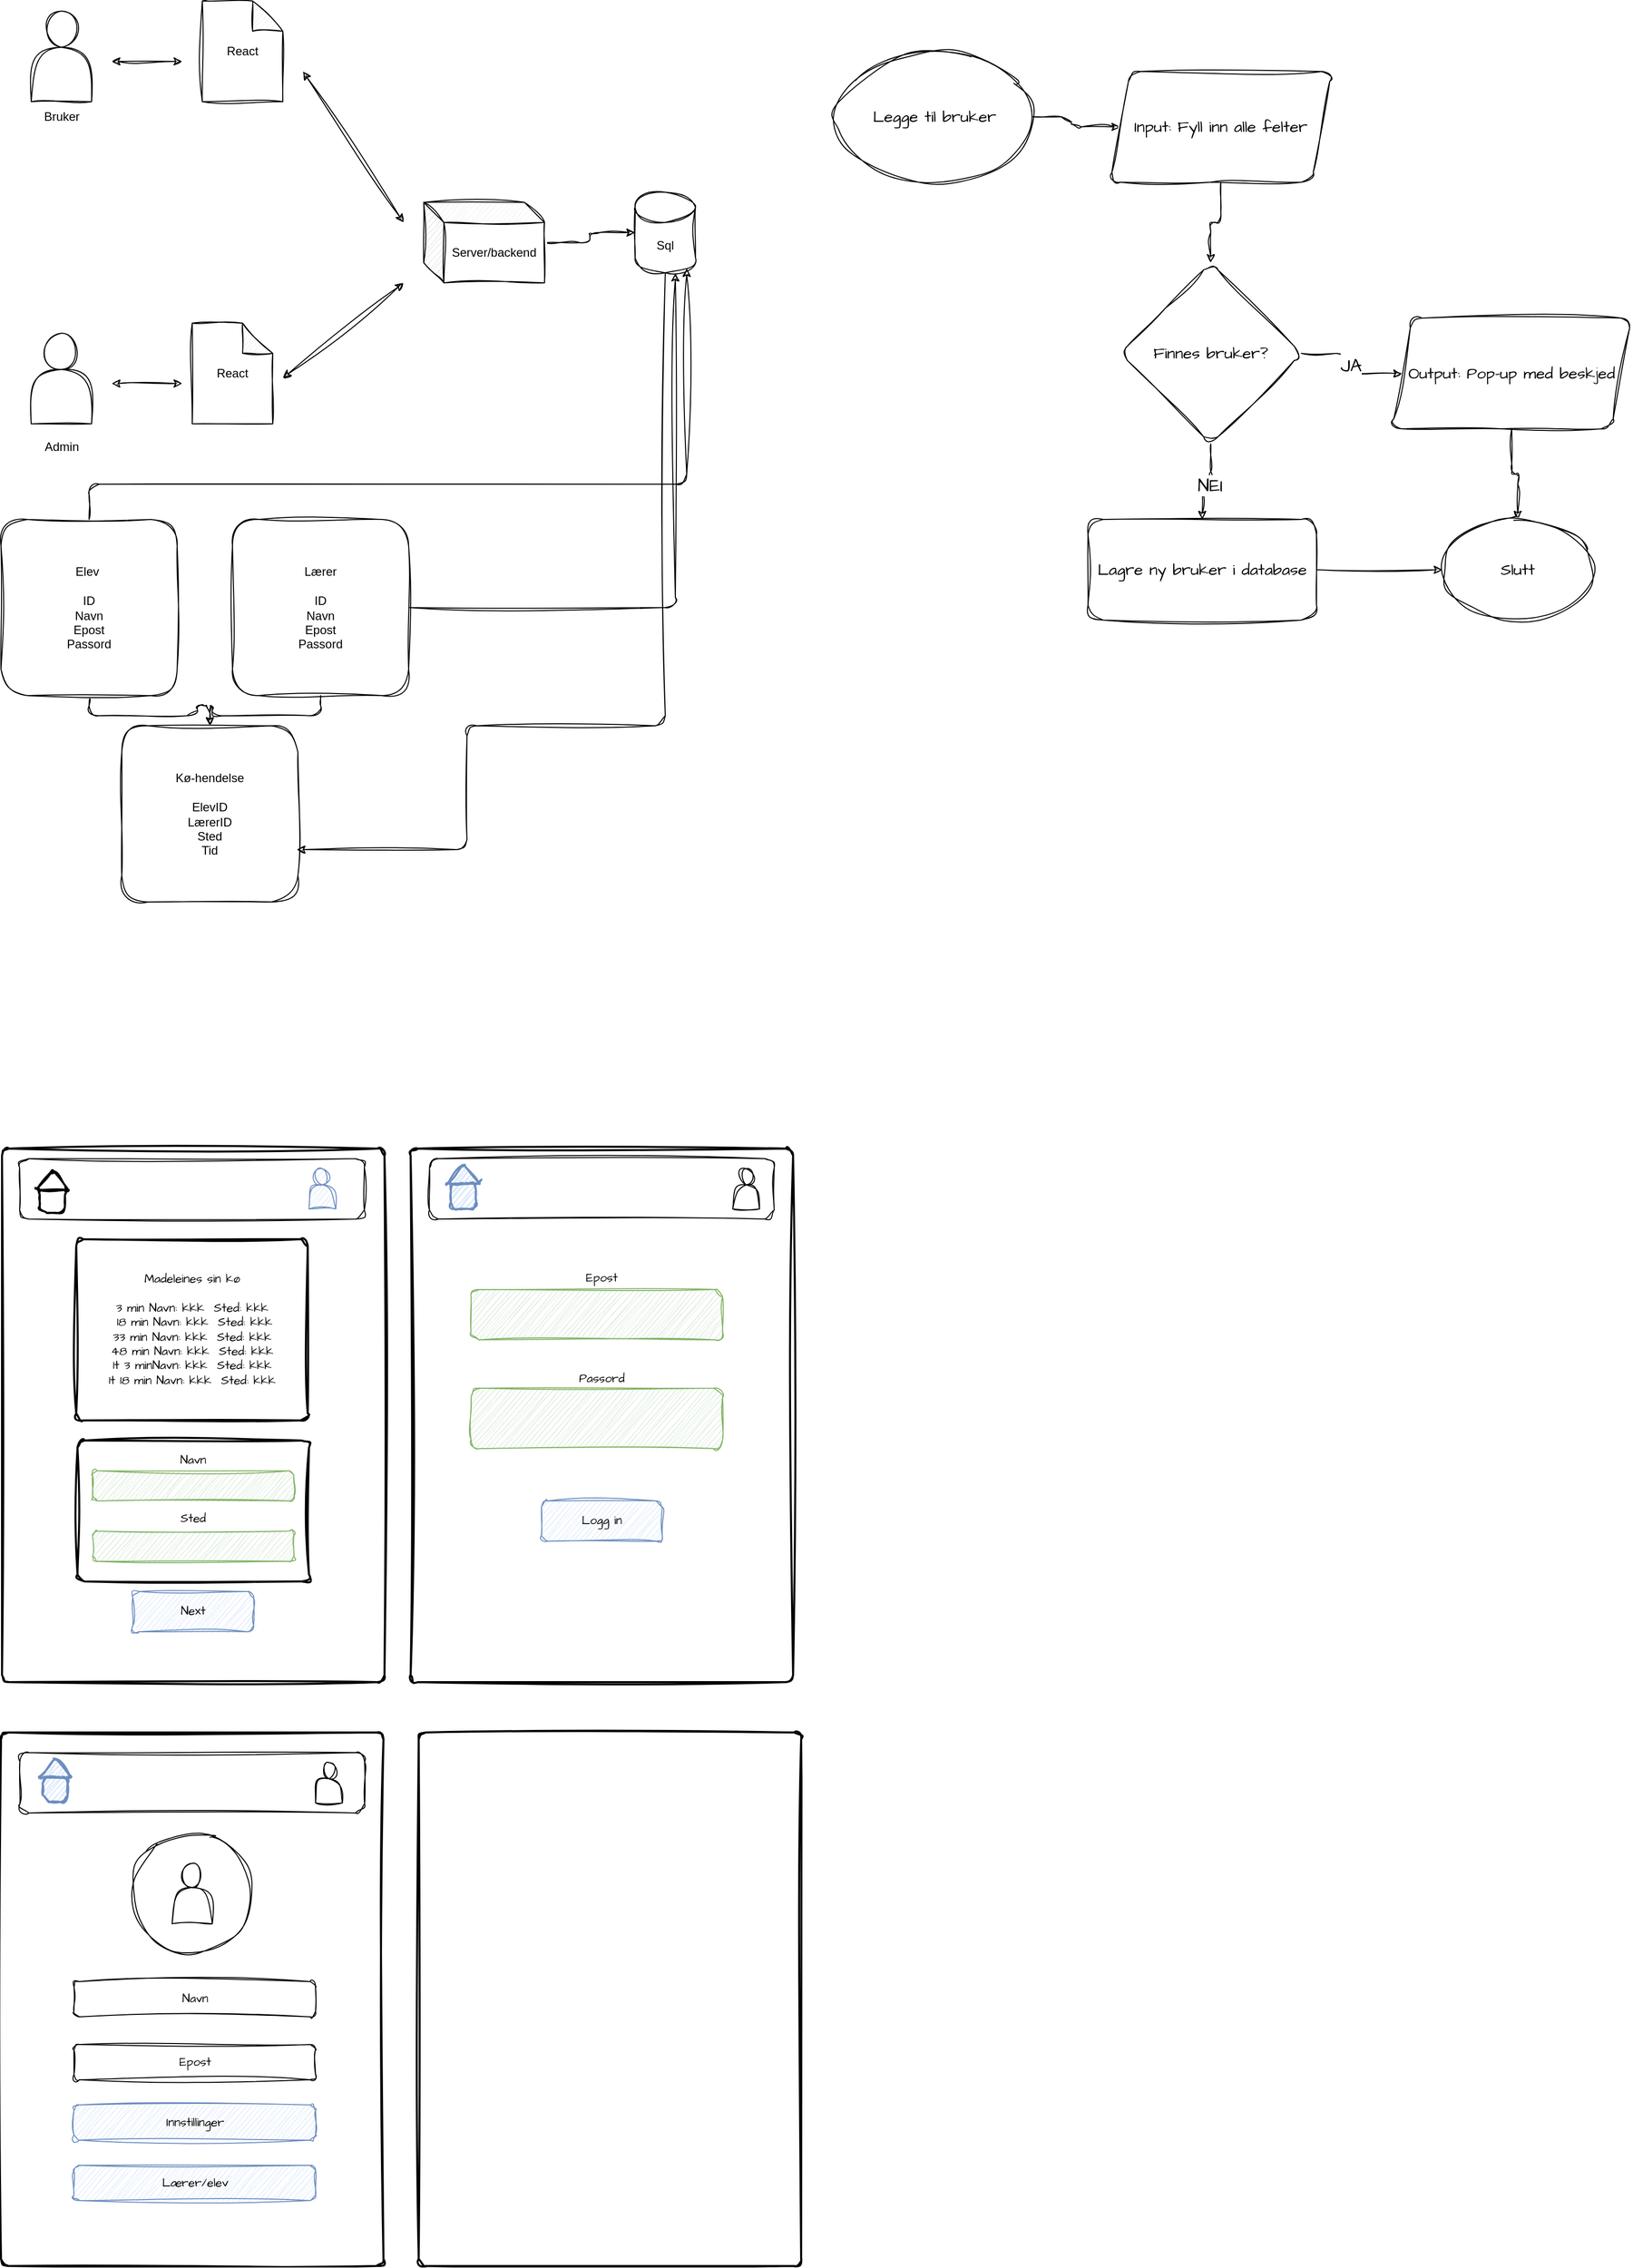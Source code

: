 <mxfile version="24.0.6" type="github">
  <diagram name="Page-1" id="Rx_YLtBI61bsMLxiEJsA">
    <mxGraphModel dx="1272" dy="869" grid="1" gridSize="10" guides="1" tooltips="1" connect="1" arrows="1" fold="1" page="1" pageScale="1" pageWidth="827" pageHeight="1169" math="0" shadow="0">
      <root>
        <mxCell id="0" />
        <mxCell id="1" parent="0" />
        <mxCell id="UcJWz_8d8To1PZe0N2ql-1" value="" style="shape=actor;whiteSpace=wrap;html=1;sketch=1;curveFitting=1;jiggle=2;rounded=1;" vertex="1" parent="1">
          <mxGeometry x="50" y="80" width="60" height="90" as="geometry" />
        </mxCell>
        <mxCell id="UcJWz_8d8To1PZe0N2ql-3" value="" style="shape=actor;whiteSpace=wrap;html=1;sketch=1;curveFitting=1;jiggle=2;rounded=1;" vertex="1" parent="1">
          <mxGeometry x="50" y="400" width="60" height="90" as="geometry" />
        </mxCell>
        <mxCell id="UcJWz_8d8To1PZe0N2ql-4" value="React" style="shape=note;whiteSpace=wrap;html=1;backgroundOutline=1;darkOpacity=0.05;sketch=1;curveFitting=1;jiggle=2;rounded=1;" vertex="1" parent="1">
          <mxGeometry x="220" y="70" width="80" height="100" as="geometry" />
        </mxCell>
        <mxCell id="UcJWz_8d8To1PZe0N2ql-5" value="React" style="shape=note;whiteSpace=wrap;html=1;backgroundOutline=1;darkOpacity=0.05;sketch=1;curveFitting=1;jiggle=2;rounded=1;" vertex="1" parent="1">
          <mxGeometry x="210" y="390" width="80" height="100" as="geometry" />
        </mxCell>
        <mxCell id="UcJWz_8d8To1PZe0N2ql-6" value="Sql" style="shape=cylinder3;whiteSpace=wrap;html=1;boundedLbl=1;backgroundOutline=1;size=15;sketch=1;curveFitting=1;jiggle=2;rounded=1;" vertex="1" parent="1">
          <mxGeometry x="650" y="260" width="60" height="80" as="geometry" />
        </mxCell>
        <mxCell id="UcJWz_8d8To1PZe0N2ql-7" value="" style="endArrow=classic;startArrow=classic;html=1;rounded=1;sketch=1;curveFitting=1;jiggle=2;" edge="1" parent="1">
          <mxGeometry width="50" height="50" relative="1" as="geometry">
            <mxPoint x="130" y="450" as="sourcePoint" />
            <mxPoint x="200" y="450" as="targetPoint" />
          </mxGeometry>
        </mxCell>
        <mxCell id="UcJWz_8d8To1PZe0N2ql-8" value="" style="endArrow=classic;startArrow=classic;html=1;rounded=1;sketch=1;curveFitting=1;jiggle=2;" edge="1" parent="1">
          <mxGeometry width="50" height="50" relative="1" as="geometry">
            <mxPoint x="130" y="130" as="sourcePoint" />
            <mxPoint x="200" y="130" as="targetPoint" />
          </mxGeometry>
        </mxCell>
        <mxCell id="UcJWz_8d8To1PZe0N2ql-11" value="" style="edgeStyle=orthogonalEdgeStyle;rounded=1;orthogonalLoop=1;jettySize=auto;html=1;sketch=1;curveFitting=1;jiggle=2;" edge="1" parent="1" source="UcJWz_8d8To1PZe0N2ql-10" target="UcJWz_8d8To1PZe0N2ql-6">
          <mxGeometry relative="1" as="geometry" />
        </mxCell>
        <mxCell id="UcJWz_8d8To1PZe0N2ql-10" value="Server/backend" style="shape=cube;whiteSpace=wrap;html=1;boundedLbl=1;backgroundOutline=1;darkOpacity=0.05;darkOpacity2=0.1;sketch=1;curveFitting=1;jiggle=2;rounded=1;" vertex="1" parent="1">
          <mxGeometry x="440" y="270" width="120" height="80" as="geometry" />
        </mxCell>
        <mxCell id="UcJWz_8d8To1PZe0N2ql-12" value="" style="endArrow=classic;startArrow=classic;html=1;rounded=1;sketch=1;curveFitting=1;jiggle=2;" edge="1" parent="1">
          <mxGeometry width="50" height="50" relative="1" as="geometry">
            <mxPoint x="300" y="444.5" as="sourcePoint" />
            <mxPoint x="420" y="350" as="targetPoint" />
          </mxGeometry>
        </mxCell>
        <mxCell id="UcJWz_8d8To1PZe0N2ql-13" value="" style="endArrow=classic;startArrow=classic;html=1;rounded=1;sketch=1;curveFitting=1;jiggle=2;" edge="1" parent="1">
          <mxGeometry width="50" height="50" relative="1" as="geometry">
            <mxPoint x="320" y="140" as="sourcePoint" />
            <mxPoint x="420" y="290" as="targetPoint" />
          </mxGeometry>
        </mxCell>
        <mxCell id="UcJWz_8d8To1PZe0N2ql-14" value="Admin" style="text;html=1;align=center;verticalAlign=middle;resizable=0;points=[];autosize=1;strokeColor=none;fillColor=none;sketch=1;curveFitting=1;jiggle=2;rounded=1;" vertex="1" parent="1">
          <mxGeometry x="50" y="498" width="60" height="30" as="geometry" />
        </mxCell>
        <mxCell id="UcJWz_8d8To1PZe0N2ql-15" value="Bruker" style="text;html=1;align=center;verticalAlign=middle;resizable=0;points=[];autosize=1;strokeColor=none;fillColor=none;sketch=1;curveFitting=1;jiggle=2;rounded=1;" vertex="1" parent="1">
          <mxGeometry x="50" y="170" width="60" height="30" as="geometry" />
        </mxCell>
        <mxCell id="UcJWz_8d8To1PZe0N2ql-22" value="" style="edgeStyle=orthogonalEdgeStyle;rounded=1;orthogonalLoop=1;jettySize=auto;html=1;sketch=1;curveFitting=1;jiggle=2;" edge="1" parent="1" source="UcJWz_8d8To1PZe0N2ql-16" target="UcJWz_8d8To1PZe0N2ql-21">
          <mxGeometry relative="1" as="geometry" />
        </mxCell>
        <mxCell id="UcJWz_8d8To1PZe0N2ql-16" value="Elev&amp;nbsp;&lt;div&gt;&lt;br&gt;&lt;/div&gt;&lt;div&gt;ID&lt;/div&gt;&lt;div&gt;Navn&lt;/div&gt;&lt;div&gt;Epost&lt;/div&gt;&lt;div&gt;Passord&lt;/div&gt;" style="whiteSpace=wrap;html=1;aspect=fixed;sketch=1;curveFitting=1;jiggle=2;rounded=1;" vertex="1" parent="1">
          <mxGeometry x="20" y="585" width="175" height="175" as="geometry" />
        </mxCell>
        <mxCell id="UcJWz_8d8To1PZe0N2ql-23" value="" style="edgeStyle=orthogonalEdgeStyle;rounded=1;orthogonalLoop=1;jettySize=auto;html=1;sketch=1;curveFitting=1;jiggle=2;" edge="1" parent="1" source="UcJWz_8d8To1PZe0N2ql-19" target="UcJWz_8d8To1PZe0N2ql-21">
          <mxGeometry relative="1" as="geometry" />
        </mxCell>
        <mxCell id="UcJWz_8d8To1PZe0N2ql-25" style="edgeStyle=orthogonalEdgeStyle;rounded=1;orthogonalLoop=1;jettySize=auto;html=1;sketch=1;curveFitting=1;jiggle=2;" edge="1" parent="1" source="UcJWz_8d8To1PZe0N2ql-19" target="UcJWz_8d8To1PZe0N2ql-6">
          <mxGeometry relative="1" as="geometry">
            <Array as="points">
              <mxPoint x="690" y="673" />
            </Array>
          </mxGeometry>
        </mxCell>
        <mxCell id="UcJWz_8d8To1PZe0N2ql-19" value="Lærer&lt;div&gt;&lt;br&gt;&lt;/div&gt;&lt;div&gt;ID&lt;/div&gt;&lt;div&gt;Navn&lt;/div&gt;&lt;div&gt;Epost&lt;/div&gt;&lt;div&gt;Passord&lt;/div&gt;" style="whiteSpace=wrap;html=1;aspect=fixed;sketch=1;curveFitting=1;jiggle=2;rounded=1;" vertex="1" parent="1">
          <mxGeometry x="250" y="585" width="175" height="175" as="geometry" />
        </mxCell>
        <mxCell id="UcJWz_8d8To1PZe0N2ql-21" value="Kø-hendelse&lt;div&gt;&lt;br&gt;&lt;/div&gt;&lt;div&gt;ElevID&lt;/div&gt;&lt;div&gt;LærerID&lt;/div&gt;&lt;div&gt;Sted&lt;/div&gt;&lt;div&gt;Tid&lt;/div&gt;" style="whiteSpace=wrap;html=1;aspect=fixed;sketch=1;curveFitting=1;jiggle=2;rounded=1;" vertex="1" parent="1">
          <mxGeometry x="140" y="790" width="175" height="175" as="geometry" />
        </mxCell>
        <mxCell id="UcJWz_8d8To1PZe0N2ql-24" style="edgeStyle=orthogonalEdgeStyle;rounded=1;orthogonalLoop=1;jettySize=auto;html=1;entryX=0.994;entryY=0.703;entryDx=0;entryDy=0;entryPerimeter=0;sketch=1;curveFitting=1;jiggle=2;" edge="1" parent="1" source="UcJWz_8d8To1PZe0N2ql-6" target="UcJWz_8d8To1PZe0N2ql-21">
          <mxGeometry relative="1" as="geometry">
            <Array as="points">
              <mxPoint x="680" y="790" />
              <mxPoint x="483" y="790" />
              <mxPoint x="483" y="913" />
            </Array>
          </mxGeometry>
        </mxCell>
        <mxCell id="UcJWz_8d8To1PZe0N2ql-26" style="edgeStyle=orthogonalEdgeStyle;rounded=1;orthogonalLoop=1;jettySize=auto;html=1;entryX=0.855;entryY=1;entryDx=0;entryDy=-4.35;entryPerimeter=0;sketch=1;curveFitting=1;jiggle=2;" edge="1" parent="1" source="UcJWz_8d8To1PZe0N2ql-16" target="UcJWz_8d8To1PZe0N2ql-6">
          <mxGeometry relative="1" as="geometry">
            <Array as="points">
              <mxPoint x="108" y="550" />
              <mxPoint x="701" y="550" />
            </Array>
          </mxGeometry>
        </mxCell>
        <mxCell id="UcJWz_8d8To1PZe0N2ql-33" value="" style="rounded=1;whiteSpace=wrap;html=1;absoluteArcSize=1;arcSize=14;strokeWidth=2;sketch=1;hachureGap=4;jiggle=2;curveFitting=1;fontFamily=Architects Daughter;fontSource=https%3A%2F%2Ffonts.googleapis.com%2Fcss%3Ffamily%3DArchitects%2BDaughter;" vertex="1" parent="1">
          <mxGeometry x="21" y="1210" width="380" height="530" as="geometry" />
        </mxCell>
        <mxCell id="UcJWz_8d8To1PZe0N2ql-34" value="Epost&lt;div&gt;&lt;br&gt;&lt;/div&gt;&lt;div&gt;&lt;br&gt;&lt;/div&gt;&lt;div&gt;&lt;br&gt;&lt;/div&gt;&lt;div&gt;&lt;br&gt;&lt;/div&gt;&lt;div&gt;&lt;br&gt;&lt;/div&gt;&lt;div&gt;&lt;br&gt;&lt;/div&gt;&lt;div&gt;Passord&lt;/div&gt;&lt;div&gt;&lt;br&gt;&lt;/div&gt;&lt;div&gt;&lt;br&gt;&lt;/div&gt;&lt;div&gt;&lt;br&gt;&lt;/div&gt;&lt;div&gt;&lt;br&gt;&lt;/div&gt;&lt;div&gt;&lt;br&gt;&lt;/div&gt;&lt;div&gt;&lt;br&gt;&lt;/div&gt;&lt;div&gt;&lt;br&gt;&lt;/div&gt;&lt;div&gt;&lt;br&gt;&lt;/div&gt;&lt;div&gt;&lt;br&gt;&lt;/div&gt;&lt;div&gt;&lt;br&gt;&lt;/div&gt;&lt;div&gt;&lt;br&gt;&lt;/div&gt;&lt;div&gt;&lt;br&gt;&lt;/div&gt;" style="rounded=1;whiteSpace=wrap;html=1;absoluteArcSize=1;arcSize=14;strokeWidth=2;sketch=1;hachureGap=4;jiggle=2;curveFitting=1;fontFamily=Architects Daughter;fontSource=https%3A%2F%2Ffonts.googleapis.com%2Fcss%3Ffamily%3DArchitects%2BDaughter;" vertex="1" parent="1">
          <mxGeometry x="427" y="1210" width="380" height="530" as="geometry" />
        </mxCell>
        <mxCell id="UcJWz_8d8To1PZe0N2ql-35" value="" style="rounded=1;whiteSpace=wrap;html=1;absoluteArcSize=1;arcSize=14;strokeWidth=2;sketch=1;hachureGap=4;jiggle=2;curveFitting=1;fontFamily=Architects Daughter;fontSource=https%3A%2F%2Ffonts.googleapis.com%2Fcss%3Ffamily%3DArchitects%2BDaughter;" vertex="1" parent="1">
          <mxGeometry x="20" y="1790" width="380" height="530" as="geometry" />
        </mxCell>
        <mxCell id="UcJWz_8d8To1PZe0N2ql-36" value="" style="rounded=1;whiteSpace=wrap;html=1;absoluteArcSize=1;arcSize=14;strokeWidth=2;sketch=1;hachureGap=4;jiggle=2;curveFitting=1;fontFamily=Architects Daughter;fontSource=https%3A%2F%2Ffonts.googleapis.com%2Fcss%3Ffamily%3DArchitects%2BDaughter;" vertex="1" parent="1">
          <mxGeometry x="435" y="1790" width="380" height="530" as="geometry" />
        </mxCell>
        <mxCell id="UcJWz_8d8To1PZe0N2ql-37" value="" style="rounded=1;whiteSpace=wrap;html=1;sketch=1;hachureGap=4;jiggle=2;curveFitting=1;fontFamily=Architects Daughter;fontSource=https%3A%2F%2Ffonts.googleapis.com%2Fcss%3Ffamily%3DArchitects%2BDaughter;" vertex="1" parent="1">
          <mxGeometry x="38.5" y="1220" width="342.5" height="60" as="geometry" />
        </mxCell>
        <mxCell id="UcJWz_8d8To1PZe0N2ql-38" value="&lt;div&gt;Madeleines sin kø&lt;/div&gt;&lt;div&gt;&lt;br&gt;&lt;/div&gt;3 min Navn: kkk&amp;nbsp; Sted: kkk&lt;div&gt;&amp;nbsp;18 min Navn: kkk&amp;nbsp; Sted: kkk&lt;br&gt;&lt;/div&gt;&lt;div&gt;33 min Navn: kkk&amp;nbsp; Sted: kkk&lt;br&gt;&lt;/div&gt;&lt;div&gt;48 min Navn: kkk&amp;nbsp; Sted: kkk&lt;br&gt;&lt;/div&gt;&lt;div&gt;1t 3 minNavn: kkk&amp;nbsp; Sted: kkk&lt;br&gt;&lt;/div&gt;&lt;div&gt;1t 18 min Navn: kkk&amp;nbsp; Sted: kkk&lt;br&gt;&lt;/div&gt;" style="rounded=1;whiteSpace=wrap;html=1;absoluteArcSize=1;arcSize=14;strokeWidth=2;sketch=1;hachureGap=4;jiggle=2;curveFitting=1;fontFamily=Architects Daughter;fontSource=https%3A%2F%2Ffonts.googleapis.com%2Fcss%3Ffamily%3DArchitects%2BDaughter;" vertex="1" parent="1">
          <mxGeometry x="94.75" y="1300" width="230" height="180" as="geometry" />
        </mxCell>
        <mxCell id="UcJWz_8d8To1PZe0N2ql-40" value="Navn&lt;div&gt;&lt;br&gt;&lt;/div&gt;&lt;div&gt;&lt;br&gt;&lt;/div&gt;&lt;div&gt;&lt;br&gt;&lt;/div&gt;&lt;div style=&quot;&quot;&gt;Sted&lt;/div&gt;&lt;div&gt;&lt;br&gt;&lt;/div&gt;&lt;div&gt;&lt;br&gt;&lt;/div&gt;&lt;div&gt;&lt;br&gt;&lt;/div&gt;" style="rounded=1;whiteSpace=wrap;html=1;absoluteArcSize=1;arcSize=14;strokeWidth=2;sketch=1;hachureGap=4;jiggle=2;curveFitting=1;fontFamily=Architects Daughter;fontSource=https%3A%2F%2Ffonts.googleapis.com%2Fcss%3Ffamily%3DArchitects%2BDaughter;align=center;" vertex="1" parent="1">
          <mxGeometry x="96" y="1500" width="230" height="140" as="geometry" />
        </mxCell>
        <mxCell id="UcJWz_8d8To1PZe0N2ql-41" value="Next" style="rounded=1;whiteSpace=wrap;html=1;sketch=1;hachureGap=4;jiggle=2;curveFitting=1;fontFamily=Architects Daughter;fontSource=https%3A%2F%2Ffonts.googleapis.com%2Fcss%3Ffamily%3DArchitects%2BDaughter;fillColor=#dae8fc;strokeColor=#6c8ebf;" vertex="1" parent="1">
          <mxGeometry x="151" y="1650" width="120" height="40" as="geometry" />
        </mxCell>
        <mxCell id="UcJWz_8d8To1PZe0N2ql-42" value="" style="shape=actor;whiteSpace=wrap;html=1;sketch=1;hachureGap=4;jiggle=2;curveFitting=1;fontFamily=Architects Daughter;fontSource=https%3A%2F%2Ffonts.googleapis.com%2Fcss%3Ffamily%3DArchitects%2BDaughter;fillColor=#dae8fc;strokeColor=#6c8ebf;rounded=1;" vertex="1" parent="1">
          <mxGeometry x="326" y="1230" width="26.67" height="40" as="geometry" />
        </mxCell>
        <mxCell id="UcJWz_8d8To1PZe0N2ql-44" value="" style="rounded=1;whiteSpace=wrap;html=1;absoluteArcSize=1;arcSize=14;strokeWidth=2;sketch=1;hachureGap=4;jiggle=2;curveFitting=1;fontFamily=Architects Daughter;fontSource=https%3A%2F%2Ffonts.googleapis.com%2Fcss%3Ffamily%3DArchitects%2BDaughter;" vertex="1" parent="1">
          <mxGeometry x="58.5" y="1249" width="25" height="25" as="geometry" />
        </mxCell>
        <mxCell id="UcJWz_8d8To1PZe0N2ql-45" value="" style="strokeWidth=2;html=1;shape=mxgraph.flowchart.extract_or_measurement;whiteSpace=wrap;sketch=1;hachureGap=4;jiggle=2;curveFitting=1;fontFamily=Architects Daughter;fontSource=https%3A%2F%2Ffonts.googleapis.com%2Fcss%3Ffamily%3DArchitects%2BDaughter;rounded=1;" vertex="1" parent="1">
          <mxGeometry x="56" y="1232.05" width="30" height="18.95" as="geometry" />
        </mxCell>
        <mxCell id="UcJWz_8d8To1PZe0N2ql-46" value="" style="rounded=1;whiteSpace=wrap;html=1;sketch=1;hachureGap=4;jiggle=2;curveFitting=1;fontFamily=Architects Daughter;fontSource=https%3A%2F%2Ffonts.googleapis.com%2Fcss%3Ffamily%3DArchitects%2BDaughter;fillColor=#d5e8d4;strokeColor=#82b366;" vertex="1" parent="1">
          <mxGeometry x="111" y="1530" width="200" height="30" as="geometry" />
        </mxCell>
        <mxCell id="UcJWz_8d8To1PZe0N2ql-47" value="" style="rounded=1;whiteSpace=wrap;html=1;sketch=1;hachureGap=4;jiggle=2;curveFitting=1;fontFamily=Architects Daughter;fontSource=https%3A%2F%2Ffonts.googleapis.com%2Fcss%3Ffamily%3DArchitects%2BDaughter;fillColor=#d5e8d4;strokeColor=#82b366;" vertex="1" parent="1">
          <mxGeometry x="111" y="1590" width="200" height="30" as="geometry" />
        </mxCell>
        <mxCell id="UcJWz_8d8To1PZe0N2ql-48" value="" style="rounded=1;whiteSpace=wrap;html=1;sketch=1;hachureGap=4;jiggle=2;curveFitting=1;fontFamily=Architects Daughter;fontSource=https%3A%2F%2Ffonts.googleapis.com%2Fcss%3Ffamily%3DArchitects%2BDaughter;" vertex="1" parent="1">
          <mxGeometry x="445.75" y="1220" width="342.5" height="60" as="geometry" />
        </mxCell>
        <mxCell id="UcJWz_8d8To1PZe0N2ql-49" value="" style="shape=actor;whiteSpace=wrap;html=1;sketch=1;hachureGap=4;jiggle=2;curveFitting=1;fontFamily=Architects Daughter;fontSource=https%3A%2F%2Ffonts.googleapis.com%2Fcss%3Ffamily%3DArchitects%2BDaughter;rounded=1;" vertex="1" parent="1">
          <mxGeometry x="747" y="1230" width="26.67" height="40" as="geometry" />
        </mxCell>
        <mxCell id="UcJWz_8d8To1PZe0N2ql-50" value="" style="rounded=1;whiteSpace=wrap;html=1;absoluteArcSize=1;arcSize=14;strokeWidth=2;sketch=1;hachureGap=4;jiggle=2;curveFitting=1;fontFamily=Architects Daughter;fontSource=https%3A%2F%2Ffonts.googleapis.com%2Fcss%3Ffamily%3DArchitects%2BDaughter;fillColor=#dae8fc;strokeColor=#6c8ebf;" vertex="1" parent="1">
          <mxGeometry x="467" y="1245" width="25" height="25" as="geometry" />
        </mxCell>
        <mxCell id="UcJWz_8d8To1PZe0N2ql-51" value="" style="strokeWidth=2;html=1;shape=mxgraph.flowchart.extract_or_measurement;whiteSpace=wrap;sketch=1;hachureGap=4;jiggle=2;curveFitting=1;fontFamily=Architects Daughter;fontSource=https%3A%2F%2Ffonts.googleapis.com%2Fcss%3Ffamily%3DArchitects%2BDaughter;rounded=1;fillColor=#dae8fc;strokeColor=#6c8ebf;" vertex="1" parent="1">
          <mxGeometry x="464.5" y="1226.05" width="30" height="18.95" as="geometry" />
        </mxCell>
        <mxCell id="UcJWz_8d8To1PZe0N2ql-52" value="" style="rounded=1;whiteSpace=wrap;html=1;sketch=1;hachureGap=4;jiggle=2;curveFitting=1;fontFamily=Architects Daughter;fontSource=https%3A%2F%2Ffonts.googleapis.com%2Fcss%3Ffamily%3DArchitects%2BDaughter;fillColor=#d5e8d4;strokeColor=#82b366;" vertex="1" parent="1">
          <mxGeometry x="487" y="1448" width="250" height="60" as="geometry" />
        </mxCell>
        <mxCell id="UcJWz_8d8To1PZe0N2ql-53" value="" style="rounded=1;whiteSpace=wrap;html=1;sketch=1;hachureGap=4;jiggle=2;curveFitting=1;fontFamily=Architects Daughter;fontSource=https%3A%2F%2Ffonts.googleapis.com%2Fcss%3Ffamily%3DArchitects%2BDaughter;fillColor=#d5e8d4;strokeColor=#82b366;" vertex="1" parent="1">
          <mxGeometry x="487" y="1350" width="250" height="50" as="geometry" />
        </mxCell>
        <mxCell id="UcJWz_8d8To1PZe0N2ql-54" value="Logg in" style="rounded=1;whiteSpace=wrap;html=1;sketch=1;hachureGap=4;jiggle=2;curveFitting=1;fontFamily=Architects Daughter;fontSource=https%3A%2F%2Ffonts.googleapis.com%2Fcss%3Ffamily%3DArchitects%2BDaughter;fillColor=#dae8fc;strokeColor=#6c8ebf;" vertex="1" parent="1">
          <mxGeometry x="557" y="1560" width="120" height="40" as="geometry" />
        </mxCell>
        <mxCell id="UcJWz_8d8To1PZe0N2ql-55" value="" style="rounded=1;whiteSpace=wrap;html=1;sketch=1;hachureGap=4;jiggle=2;curveFitting=1;fontFamily=Architects Daughter;fontSource=https%3A%2F%2Ffonts.googleapis.com%2Fcss%3Ffamily%3DArchitects%2BDaughter;" vertex="1" parent="1">
          <mxGeometry x="38.75" y="1810" width="342.5" height="60" as="geometry" />
        </mxCell>
        <mxCell id="UcJWz_8d8To1PZe0N2ql-56" value="" style="shape=actor;whiteSpace=wrap;html=1;sketch=1;hachureGap=4;jiggle=2;curveFitting=1;fontFamily=Architects Daughter;fontSource=https%3A%2F%2Ffonts.googleapis.com%2Fcss%3Ffamily%3DArchitects%2BDaughter;rounded=1;" vertex="1" parent="1">
          <mxGeometry x="332.5" y="1820" width="26.67" height="40" as="geometry" />
        </mxCell>
        <mxCell id="UcJWz_8d8To1PZe0N2ql-57" value="" style="rounded=1;whiteSpace=wrap;html=1;absoluteArcSize=1;arcSize=14;strokeWidth=2;sketch=1;hachureGap=4;jiggle=2;curveFitting=1;fontFamily=Architects Daughter;fontSource=https%3A%2F%2Ffonts.googleapis.com%2Fcss%3Ffamily%3DArchitects%2BDaughter;fillColor=#dae8fc;strokeColor=#6c8ebf;" vertex="1" parent="1">
          <mxGeometry x="61.25" y="1834" width="25" height="25" as="geometry" />
        </mxCell>
        <mxCell id="UcJWz_8d8To1PZe0N2ql-58" value="" style="strokeWidth=2;html=1;shape=mxgraph.flowchart.extract_or_measurement;whiteSpace=wrap;sketch=1;hachureGap=4;jiggle=2;curveFitting=1;fontFamily=Architects Daughter;fontSource=https%3A%2F%2Ffonts.googleapis.com%2Fcss%3Ffamily%3DArchitects%2BDaughter;rounded=1;fillColor=#dae8fc;strokeColor=#6c8ebf;" vertex="1" parent="1">
          <mxGeometry x="58.75" y="1816.05" width="30" height="18.95" as="geometry" />
        </mxCell>
        <mxCell id="UcJWz_8d8To1PZe0N2ql-60" value="" style="ellipse;whiteSpace=wrap;html=1;aspect=fixed;rounded=1;sketch=1;hachureGap=4;jiggle=2;curveFitting=1;fontFamily=Architects Daughter;fontSource=https%3A%2F%2Ffonts.googleapis.com%2Fcss%3Ffamily%3DArchitects%2BDaughter;" vertex="1" parent="1">
          <mxGeometry x="150" y="1890" width="120" height="120" as="geometry" />
        </mxCell>
        <mxCell id="UcJWz_8d8To1PZe0N2ql-61" value="" style="shape=actor;whiteSpace=wrap;html=1;rounded=1;sketch=1;hachureGap=4;jiggle=2;curveFitting=1;fontFamily=Architects Daughter;fontSource=https%3A%2F%2Ffonts.googleapis.com%2Fcss%3Ffamily%3DArchitects%2BDaughter;" vertex="1" parent="1">
          <mxGeometry x="190" y="1920" width="40" height="60" as="geometry" />
        </mxCell>
        <mxCell id="UcJWz_8d8To1PZe0N2ql-63" value="Navn" style="rounded=1;whiteSpace=wrap;html=1;sketch=1;hachureGap=4;jiggle=2;curveFitting=1;fontFamily=Architects Daughter;fontSource=https%3A%2F%2Ffonts.googleapis.com%2Fcss%3Ffamily%3DArchitects%2BDaughter;" vertex="1" parent="1">
          <mxGeometry x="92.5" y="2037.5" width="240" height="35" as="geometry" />
        </mxCell>
        <mxCell id="UcJWz_8d8To1PZe0N2ql-64" value="Epost" style="rounded=1;whiteSpace=wrap;html=1;sketch=1;hachureGap=4;jiggle=2;curveFitting=1;fontFamily=Architects Daughter;fontSource=https%3A%2F%2Ffonts.googleapis.com%2Fcss%3Ffamily%3DArchitects%2BDaughter;" vertex="1" parent="1">
          <mxGeometry x="92.5" y="2100" width="240" height="35" as="geometry" />
        </mxCell>
        <mxCell id="UcJWz_8d8To1PZe0N2ql-66" value="Innstillinger" style="rounded=1;whiteSpace=wrap;html=1;sketch=1;hachureGap=4;jiggle=2;curveFitting=1;fontFamily=Architects Daughter;fontSource=https%3A%2F%2Ffonts.googleapis.com%2Fcss%3Ffamily%3DArchitects%2BDaughter;fillColor=#dae8fc;strokeColor=#6c8ebf;" vertex="1" parent="1">
          <mxGeometry x="92.5" y="2160" width="240" height="35" as="geometry" />
        </mxCell>
        <mxCell id="UcJWz_8d8To1PZe0N2ql-67" value="Lærer/elev" style="rounded=1;whiteSpace=wrap;html=1;sketch=1;hachureGap=4;jiggle=2;curveFitting=1;fontFamily=Architects Daughter;fontSource=https%3A%2F%2Ffonts.googleapis.com%2Fcss%3Ffamily%3DArchitects%2BDaughter;fillColor=#dae8fc;strokeColor=#6c8ebf;" vertex="1" parent="1">
          <mxGeometry x="92.5" y="2220" width="240" height="35" as="geometry" />
        </mxCell>
        <mxCell id="UcJWz_8d8To1PZe0N2ql-75" value="" style="edgeStyle=orthogonalEdgeStyle;rounded=1;sketch=1;hachureGap=4;jiggle=2;curveFitting=1;orthogonalLoop=1;jettySize=auto;html=1;fontFamily=Architects Daughter;fontSource=https%3A%2F%2Ffonts.googleapis.com%2Fcss%3Ffamily%3DArchitects%2BDaughter;" edge="1" parent="1" source="UcJWz_8d8To1PZe0N2ql-68" target="UcJWz_8d8To1PZe0N2ql-69">
          <mxGeometry relative="1" as="geometry" />
        </mxCell>
        <mxCell id="UcJWz_8d8To1PZe0N2ql-68" value="&lt;font style=&quot;font-size: 16px;&quot;&gt;Legge til bruk&lt;span style=&quot;background-color: initial;&quot;&gt;er&lt;/span&gt;&lt;/font&gt;" style="ellipse;whiteSpace=wrap;html=1;rounded=1;sketch=1;hachureGap=4;jiggle=2;curveFitting=1;fontFamily=Architects Daughter;fontSource=https%3A%2F%2Ffonts.googleapis.com%2Fcss%3Ffamily%3DArchitects%2BDaughter;" vertex="1" parent="1">
          <mxGeometry x="850" y="120" width="195" height="130" as="geometry" />
        </mxCell>
        <mxCell id="UcJWz_8d8To1PZe0N2ql-76" value="" style="edgeStyle=orthogonalEdgeStyle;rounded=1;sketch=1;hachureGap=4;jiggle=2;curveFitting=1;orthogonalLoop=1;jettySize=auto;html=1;fontFamily=Architects Daughter;fontSource=https%3A%2F%2Ffonts.googleapis.com%2Fcss%3Ffamily%3DArchitects%2BDaughter;" edge="1" parent="1" source="UcJWz_8d8To1PZe0N2ql-69" target="UcJWz_8d8To1PZe0N2ql-72">
          <mxGeometry relative="1" as="geometry" />
        </mxCell>
        <mxCell id="UcJWz_8d8To1PZe0N2ql-69" value="&lt;font style=&quot;font-size: 16px;&quot;&gt;Input: Fyll inn alle felter&lt;/font&gt;" style="shape=parallelogram;perimeter=parallelogramPerimeter;whiteSpace=wrap;html=1;fixedSize=1;rounded=1;sketch=1;hachureGap=4;jiggle=2;curveFitting=1;fontFamily=Architects Daughter;fontSource=https%3A%2F%2Ffonts.googleapis.com%2Fcss%3Ffamily%3DArchitects%2BDaughter;" vertex="1" parent="1">
          <mxGeometry x="1122" y="140" width="220" height="110" as="geometry" />
        </mxCell>
        <mxCell id="UcJWz_8d8To1PZe0N2ql-77" value="" style="edgeStyle=orthogonalEdgeStyle;rounded=1;sketch=1;hachureGap=4;jiggle=2;curveFitting=1;orthogonalLoop=1;jettySize=auto;html=1;fontFamily=Architects Daughter;fontSource=https%3A%2F%2Ffonts.googleapis.com%2Fcss%3Ffamily%3DArchitects%2BDaughter;" edge="1" parent="1" source="UcJWz_8d8To1PZe0N2ql-72" target="UcJWz_8d8To1PZe0N2ql-74">
          <mxGeometry relative="1" as="geometry" />
        </mxCell>
        <mxCell id="UcJWz_8d8To1PZe0N2ql-85" value="&lt;font style=&quot;font-size: 18px;&quot;&gt;NEI&lt;/font&gt;" style="edgeLabel;html=1;align=center;verticalAlign=middle;resizable=0;points=[];rounded=1;sketch=1;hachureGap=4;jiggle=2;curveFitting=1;fontFamily=Architects Daughter;fontSource=https%3A%2F%2Ffonts.googleapis.com%2Fcss%3Ffamily%3DArchitects%2BDaughter;" vertex="1" connectable="0" parent="UcJWz_8d8To1PZe0N2ql-77">
          <mxGeometry x="-0.062" y="3" relative="1" as="geometry">
            <mxPoint as="offset" />
          </mxGeometry>
        </mxCell>
        <mxCell id="UcJWz_8d8To1PZe0N2ql-78" value="" style="edgeStyle=orthogonalEdgeStyle;rounded=1;sketch=1;hachureGap=4;jiggle=2;curveFitting=1;orthogonalLoop=1;jettySize=auto;html=1;fontFamily=Architects Daughter;fontSource=https%3A%2F%2Ffonts.googleapis.com%2Fcss%3Ffamily%3DArchitects%2BDaughter;" edge="1" parent="1" source="UcJWz_8d8To1PZe0N2ql-72" target="UcJWz_8d8To1PZe0N2ql-73">
          <mxGeometry relative="1" as="geometry" />
        </mxCell>
        <mxCell id="UcJWz_8d8To1PZe0N2ql-84" value="&lt;font style=&quot;font-size: 18px;&quot;&gt;JA&lt;/font&gt;" style="edgeLabel;html=1;align=center;verticalAlign=middle;resizable=0;points=[];rounded=1;sketch=1;hachureGap=4;jiggle=2;curveFitting=1;fontFamily=Architects Daughter;fontSource=https%3A%2F%2Ffonts.googleapis.com%2Fcss%3Ffamily%3DArchitects%2BDaughter;fontSize=22;" vertex="1" connectable="0" parent="UcJWz_8d8To1PZe0N2ql-78">
          <mxGeometry x="-0.031" y="4" relative="1" as="geometry">
            <mxPoint y="-1" as="offset" />
          </mxGeometry>
        </mxCell>
        <mxCell id="UcJWz_8d8To1PZe0N2ql-72" value="&lt;font style=&quot;font-size: 16px;&quot;&gt;Finnes bruker?&lt;/font&gt;" style="rhombus;whiteSpace=wrap;html=1;rounded=1;sketch=1;hachureGap=4;jiggle=2;curveFitting=1;fontFamily=Architects Daughter;fontSource=https%3A%2F%2Ffonts.googleapis.com%2Fcss%3Ffamily%3DArchitects%2BDaughter;" vertex="1" parent="1">
          <mxGeometry x="1132" y="330" width="180" height="180" as="geometry" />
        </mxCell>
        <mxCell id="UcJWz_8d8To1PZe0N2ql-81" style="edgeStyle=orthogonalEdgeStyle;rounded=1;sketch=1;hachureGap=4;jiggle=2;curveFitting=1;orthogonalLoop=1;jettySize=auto;html=1;fontFamily=Architects Daughter;fontSource=https%3A%2F%2Ffonts.googleapis.com%2Fcss%3Ffamily%3DArchitects%2BDaughter;" edge="1" parent="1" source="UcJWz_8d8To1PZe0N2ql-73" target="UcJWz_8d8To1PZe0N2ql-79">
          <mxGeometry relative="1" as="geometry" />
        </mxCell>
        <mxCell id="UcJWz_8d8To1PZe0N2ql-73" value="&lt;font style=&quot;font-size: 16px;&quot;&gt;Output: Pop-up med beskjed&lt;/font&gt;" style="shape=parallelogram;perimeter=parallelogramPerimeter;whiteSpace=wrap;html=1;fixedSize=1;rounded=1;sketch=1;hachureGap=4;jiggle=2;curveFitting=1;fontFamily=Architects Daughter;fontSource=https%3A%2F%2Ffonts.googleapis.com%2Fcss%3Ffamily%3DArchitects%2BDaughter;" vertex="1" parent="1">
          <mxGeometry x="1402" y="385" width="238" height="110" as="geometry" />
        </mxCell>
        <mxCell id="UcJWz_8d8To1PZe0N2ql-86" style="edgeStyle=orthogonalEdgeStyle;rounded=1;sketch=1;hachureGap=4;jiggle=2;curveFitting=1;orthogonalLoop=1;jettySize=auto;html=1;fontFamily=Architects Daughter;fontSource=https%3A%2F%2Ffonts.googleapis.com%2Fcss%3Ffamily%3DArchitects%2BDaughter;" edge="1" parent="1" source="UcJWz_8d8To1PZe0N2ql-74" target="UcJWz_8d8To1PZe0N2ql-79">
          <mxGeometry relative="1" as="geometry" />
        </mxCell>
        <mxCell id="UcJWz_8d8To1PZe0N2ql-74" value="&lt;font style=&quot;font-size: 16px;&quot;&gt;Lagre ny bruker i database&lt;/font&gt;" style="rounded=1;whiteSpace=wrap;html=1;sketch=1;hachureGap=4;jiggle=2;curveFitting=1;fontFamily=Architects Daughter;fontSource=https%3A%2F%2Ffonts.googleapis.com%2Fcss%3Ffamily%3DArchitects%2BDaughter;" vertex="1" parent="1">
          <mxGeometry x="1100" y="585" width="227" height="100" as="geometry" />
        </mxCell>
        <mxCell id="UcJWz_8d8To1PZe0N2ql-79" value="&lt;font style=&quot;font-size: 16px;&quot;&gt;Slutt&lt;/font&gt;" style="ellipse;whiteSpace=wrap;html=1;rounded=1;sketch=1;hachureGap=4;jiggle=2;curveFitting=1;fontFamily=Architects Daughter;fontSource=https%3A%2F%2Ffonts.googleapis.com%2Fcss%3Ffamily%3DArchitects%2BDaughter;" vertex="1" parent="1">
          <mxGeometry x="1452" y="585" width="150" height="100" as="geometry" />
        </mxCell>
      </root>
    </mxGraphModel>
  </diagram>
</mxfile>
